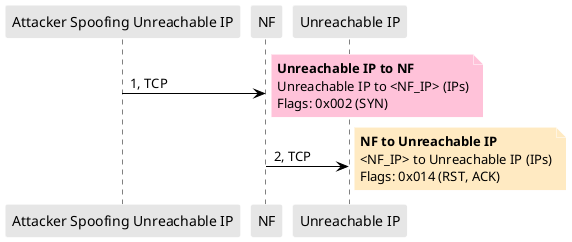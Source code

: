 @startuml
skinparam shadowing false
skinparam NoteBorderColor white
skinparam sequence {
    ArrowColor black
    LifeLineBorderColor black
    LifeLineBackgroundColor black
    ParticipantBorderColor white
    ParticipantBackgroundColor #e6e6e6
}
participant "Attacker Spoofing Unreachable IP"
participant "NF"
participant "Unreachable IP"


"Attacker Spoofing Unreachable IP"-> "NF": 1, TCP

note right #FFC2D9
**Unreachable IP to NF**
Unreachable IP to <NF_IP> (IPs)
Flags: 0x002 (SYN)
end note

"NF" -> "Unreachable IP": 2, TCP

note right #FFEAC2
**NF to Unreachable IP**
<NF_IP> to Unreachable IP (IPs)
Flags: 0x014 (RST, ACK)
end note

@enduml
